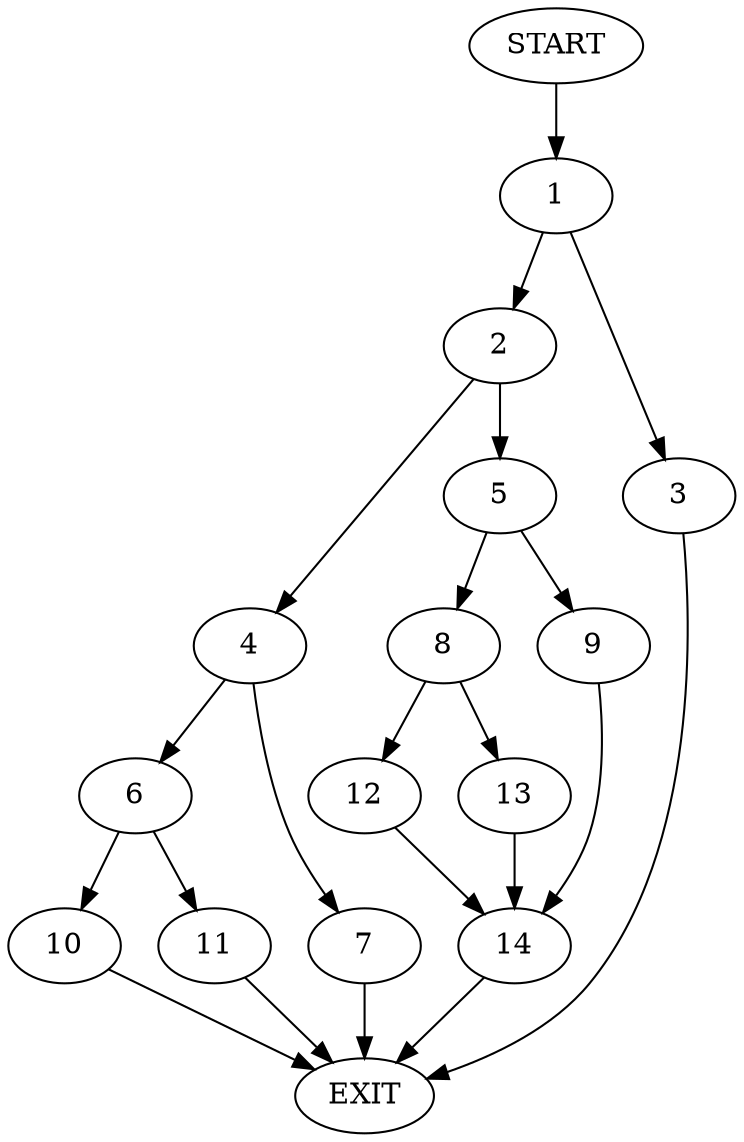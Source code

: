 digraph {
0 [label="START"]
15 [label="EXIT"]
0 -> 1
1 -> 2
1 -> 3
3 -> 15
2 -> 4
2 -> 5
4 -> 6
4 -> 7
5 -> 8
5 -> 9
6 -> 10
6 -> 11
7 -> 15
11 -> 15
10 -> 15
8 -> 12
8 -> 13
9 -> 14
14 -> 15
12 -> 14
13 -> 14
}
